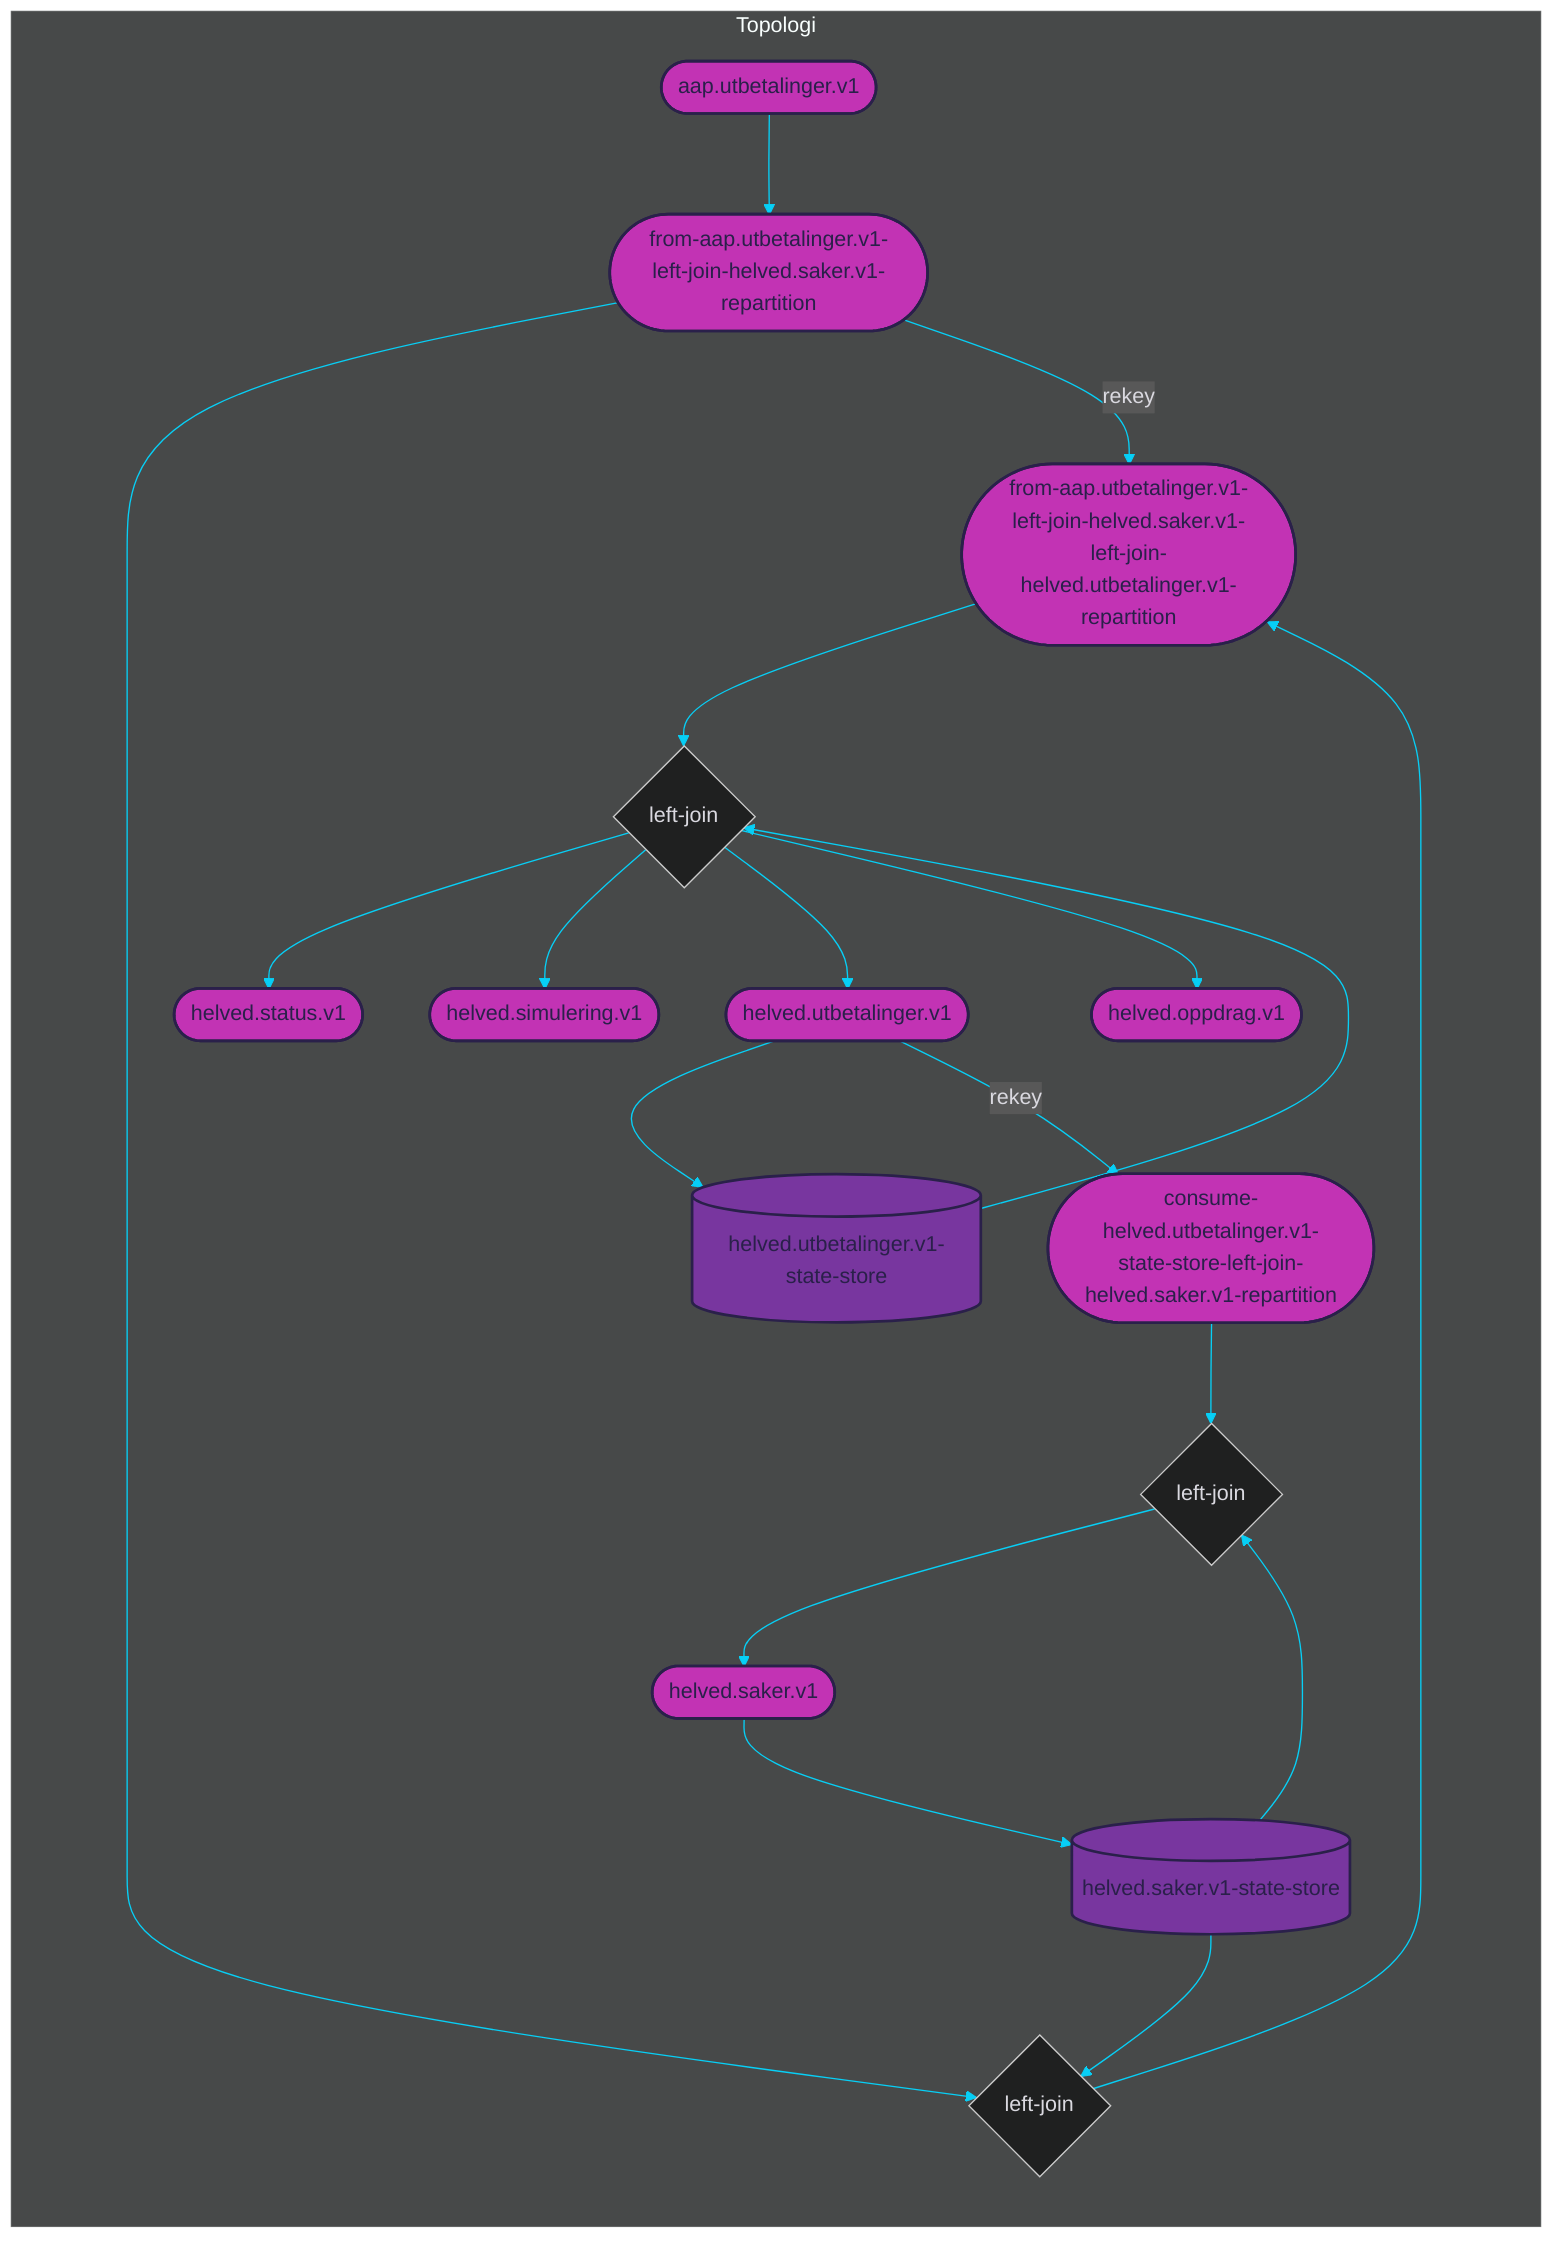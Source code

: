 %%{init: {'theme': 'dark', 'themeVariables': { 'primaryColor': '#07cff6', 'textColor': '#dad9e0', 'lineColor': '#07cff6'}}}%%

graph LR

subgraph Topologi
    %% TOPICS
    from-aap.utbetalinger.v1-left-join-helved.saker.v1-left-join-helved.utbetalinger.v1-repartition([from-aap.utbetalinger.v1-left-join-helved.saker.v1-left-join-helved.utbetalinger.v1-repartition])
	helved.utbetalinger.v1([helved.utbetalinger.v1])
	consume-helved.utbetalinger.v1-state-store-left-join-helved.saker.v1-repartition([consume-helved.utbetalinger.v1-state-store-left-join-helved.saker.v1-repartition])
	helved.oppdrag.v1([helved.oppdrag.v1])
	helved.simulering.v1([helved.simulering.v1])
	helved.status.v1([helved.status.v1])
	from-aap.utbetalinger.v1-left-join-helved.saker.v1-repartition([from-aap.utbetalinger.v1-left-join-helved.saker.v1-repartition])
	helved.saker.v1([helved.saker.v1])
	aap.utbetalinger.v1([aap.utbetalinger.v1])

    %% JOINS
    from-aap.utbetalinger.v1-left-join-helved.saker.v1-left-join-helved.utbetalinger.v1{left-join}
	from-aap.utbetalinger.v1-left-join-helved.saker.v1{left-join}
	consume-helved.utbetalinger.v1-state-store-left-join-helved.saker.v1{left-join}

    %% STATE PROCESSORS
    
    
    %% STATE STORES
    helved.utbetalinger.v1-state-store[(helved.utbetalinger.v1-state-store)]
	helved.saker.v1-state-store[(helved.saker.v1-state-store)]
    
    %% DATABASES
    
    

    %% PROCESSOR API JOBS
    
    
    %% JOIN STREAMS
    from-aap.utbetalinger.v1-left-join-helved.saker.v1-left-join-helved.utbetalinger.v1-repartition --> from-aap.utbetalinger.v1-left-join-helved.saker.v1-left-join-helved.utbetalinger.v1
	helved.utbetalinger.v1-state-store --> from-aap.utbetalinger.v1-left-join-helved.saker.v1-left-join-helved.utbetalinger.v1
	from-aap.utbetalinger.v1-left-join-helved.saker.v1-left-join-helved.utbetalinger.v1 --> helved.status.v1
	from-aap.utbetalinger.v1-left-join-helved.saker.v1-left-join-helved.utbetalinger.v1 --> helved.simulering.v1
	from-aap.utbetalinger.v1-left-join-helved.saker.v1-left-join-helved.utbetalinger.v1 --> helved.utbetalinger.v1
	from-aap.utbetalinger.v1-left-join-helved.saker.v1-left-join-helved.utbetalinger.v1 --> helved.oppdrag.v1
	from-aap.utbetalinger.v1-left-join-helved.saker.v1-repartition --> from-aap.utbetalinger.v1-left-join-helved.saker.v1
	helved.saker.v1-state-store --> from-aap.utbetalinger.v1-left-join-helved.saker.v1
	from-aap.utbetalinger.v1-left-join-helved.saker.v1 --> from-aap.utbetalinger.v1-left-join-helved.saker.v1-left-join-helved.utbetalinger.v1-repartition
	consume-helved.utbetalinger.v1-state-store-left-join-helved.saker.v1-repartition --> consume-helved.utbetalinger.v1-state-store-left-join-helved.saker.v1
	helved.saker.v1-state-store --> consume-helved.utbetalinger.v1-state-store-left-join-helved.saker.v1
	consume-helved.utbetalinger.v1-state-store-left-join-helved.saker.v1 --> helved.saker.v1

    %% TABLE STREAMS
    helved.utbetalinger.v1 --> helved.utbetalinger.v1-state-store
	helved.saker.v1 --> helved.saker.v1-state-store

    %% JOB STREAMS
    
    
    %% BRANCH STREAMS
    

    %% REPARTITION STREAMS
    helved.utbetalinger.v1 --> |rekey| consume-helved.utbetalinger.v1-state-store-left-join-helved.saker.v1-repartition
	from-aap.utbetalinger.v1-left-join-helved.saker.v1-repartition --> |rekey| from-aap.utbetalinger.v1-left-join-helved.saker.v1-left-join-helved.utbetalinger.v1-repartition
    
    %% BASIC STREAMS
    aap.utbetalinger.v1 --> from-aap.utbetalinger.v1-left-join-helved.saker.v1-repartition
    
    %% CUSTOM PROCESS STREAMS
    
end

%% COLORS
%% light    #dad9e0
%% purple   #78369f
%% pink     #c233b4
%% dark     #2a204a
%% blue     #07cff6

%% STYLES
style from-aap.utbetalinger.v1-left-join-helved.saker.v1-left-join-helved.utbetalinger.v1-repartition fill:#c233b4, stroke:#2a204a, stroke-width:2px, color:#2a204a
style helved.utbetalinger.v1 fill:#c233b4, stroke:#2a204a, stroke-width:2px, color:#2a204a
style consume-helved.utbetalinger.v1-state-store-left-join-helved.saker.v1-repartition fill:#c233b4, stroke:#2a204a, stroke-width:2px, color:#2a204a
style helved.oppdrag.v1 fill:#c233b4, stroke:#2a204a, stroke-width:2px, color:#2a204a
style helved.simulering.v1 fill:#c233b4, stroke:#2a204a, stroke-width:2px, color:#2a204a
style helved.status.v1 fill:#c233b4, stroke:#2a204a, stroke-width:2px, color:#2a204a
style from-aap.utbetalinger.v1-left-join-helved.saker.v1-repartition fill:#c233b4, stroke:#2a204a, stroke-width:2px, color:#2a204a
style helved.saker.v1 fill:#c233b4, stroke:#2a204a, stroke-width:2px, color:#2a204a
style aap.utbetalinger.v1 fill:#c233b4, stroke:#2a204a, stroke-width:2px, color:#2a204a
style helved.utbetalinger.v1-state-store fill:#78369f, stroke:#2a204a, stroke-width:2px, color:#2a204a
style helved.saker.v1-state-store fill:#78369f, stroke:#2a204a, stroke-width:2px, color:#2a204a